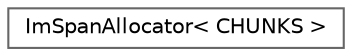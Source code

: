 digraph "Gráfico de jerarquía de clases"
{
 // LATEX_PDF_SIZE
  bgcolor="transparent";
  edge [fontname=Helvetica,fontsize=10,labelfontname=Helvetica,labelfontsize=10];
  node [fontname=Helvetica,fontsize=10,shape=box,height=0.2,width=0.4];
  rankdir="LR";
  Node0 [id="Node000000",label="ImSpanAllocator\< CHUNKS \>",height=0.2,width=0.4,color="grey40", fillcolor="white", style="filled",URL="$struct_im_span_allocator.html",tooltip=" "];
}
